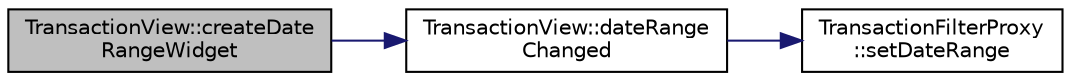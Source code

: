 digraph "TransactionView::createDateRangeWidget"
{
  edge [fontname="Helvetica",fontsize="10",labelfontname="Helvetica",labelfontsize="10"];
  node [fontname="Helvetica",fontsize="10",shape=record];
  rankdir="LR";
  Node184 [label="TransactionView::createDate\lRangeWidget",height=0.2,width=0.4,color="black", fillcolor="grey75", style="filled", fontcolor="black"];
  Node184 -> Node185 [color="midnightblue",fontsize="10",style="solid",fontname="Helvetica"];
  Node185 [label="TransactionView::dateRange\lChanged",height=0.2,width=0.4,color="black", fillcolor="white", style="filled",URL="$class_transaction_view.html#ab9000969ec2cc3617b9c06caf33e747a"];
  Node185 -> Node186 [color="midnightblue",fontsize="10",style="solid",fontname="Helvetica"];
  Node186 [label="TransactionFilterProxy\l::setDateRange",height=0.2,width=0.4,color="black", fillcolor="white", style="filled",URL="$class_transaction_filter_proxy.html#ad57cc552db9ce70bb4e8e1c12909992d"];
}
